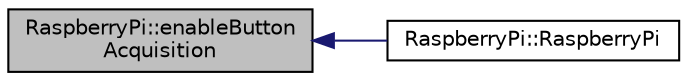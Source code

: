 digraph "RaspberryPi::enableButtonAcquisition"
{
  edge [fontname="Helvetica",fontsize="10",labelfontname="Helvetica",labelfontsize="10"];
  node [fontname="Helvetica",fontsize="10",shape=record];
  rankdir="LR";
  Node1 [label="RaspberryPi::enableButton\lAcquisition",height=0.2,width=0.4,color="black", fillcolor="grey75", style="filled" fontcolor="black"];
  Node1 -> Node2 [dir="back",color="midnightblue",fontsize="10",style="solid",fontname="Helvetica"];
  Node2 [label="RaspberryPi::RaspberryPi",height=0.2,width=0.4,color="black", fillcolor="white", style="filled",URL="$class_raspberry_pi.html#aea9225d5fd8da77e0ba90e30a38be2d3"];
}
